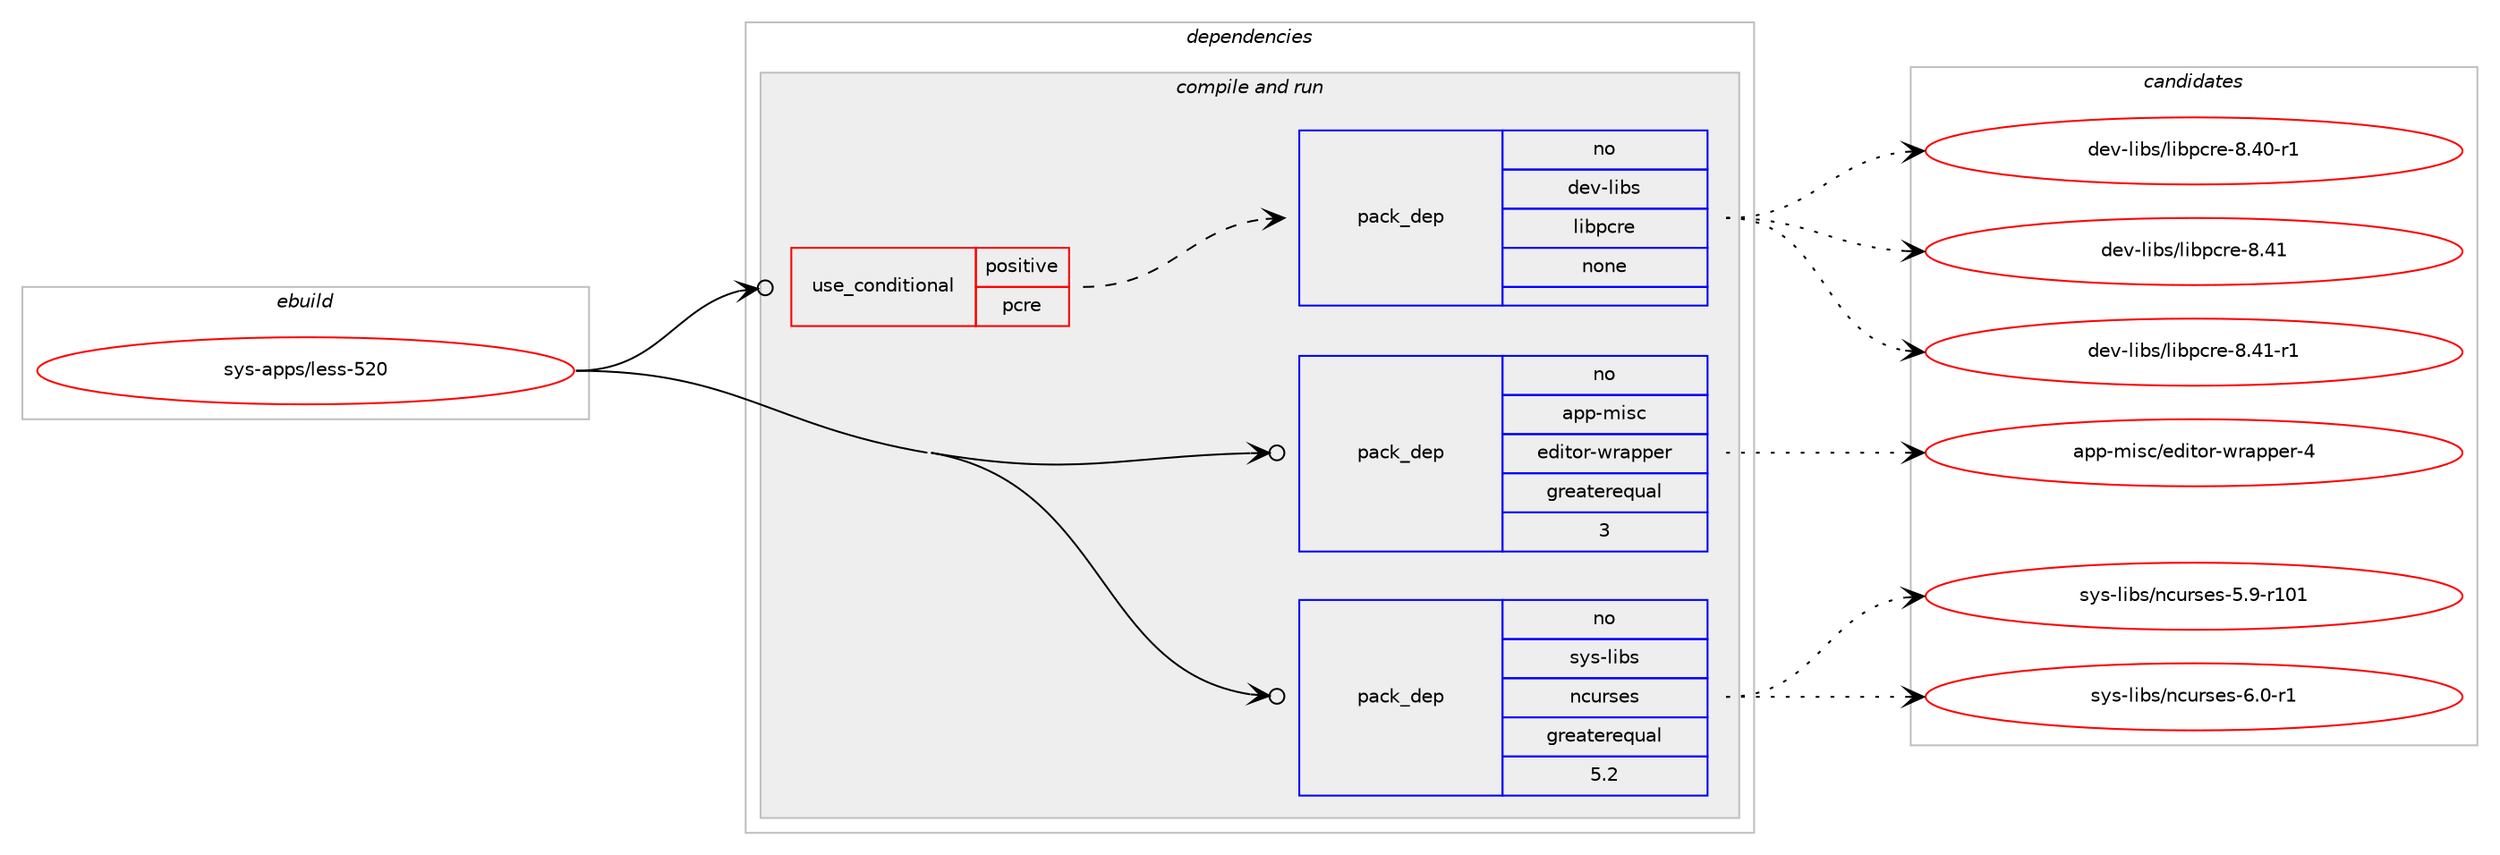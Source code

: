 digraph prolog {

# *************
# Graph options
# *************

newrank=true;
concentrate=true;
compound=true;
graph [rankdir=LR,fontname=Helvetica,fontsize=10,ranksep=1.5];#, ranksep=2.5, nodesep=0.2];
edge  [arrowhead=vee];
node  [fontname=Helvetica,fontsize=10];

# **********
# The ebuild
# **********

subgraph cluster_leftcol {
color=gray;
rank=same;
label=<<i>ebuild</i>>;
id [label="sys-apps/less-520", color=red, width=4, href="../sys-apps/less-520.svg"];
}

# ****************
# The dependencies
# ****************

subgraph cluster_midcol {
color=gray;
label=<<i>dependencies</i>>;
subgraph cluster_compile {
fillcolor="#eeeeee";
style=filled;
label=<<i>compile</i>>;
}
subgraph cluster_compileandrun {
fillcolor="#eeeeee";
style=filled;
label=<<i>compile and run</i>>;
subgraph cond365 {
dependency4805 [label=<<TABLE BORDER="0" CELLBORDER="1" CELLSPACING="0" CELLPADDING="4"><TR><TD ROWSPAN="3" CELLPADDING="10">use_conditional</TD></TR><TR><TD>positive</TD></TR><TR><TD>pcre</TD></TR></TABLE>>, shape=none, color=red];
subgraph pack4423 {
dependency4806 [label=<<TABLE BORDER="0" CELLBORDER="1" CELLSPACING="0" CELLPADDING="4" WIDTH="220"><TR><TD ROWSPAN="6" CELLPADDING="30">pack_dep</TD></TR><TR><TD WIDTH="110">no</TD></TR><TR><TD>dev-libs</TD></TR><TR><TD>libpcre</TD></TR><TR><TD>none</TD></TR><TR><TD></TD></TR></TABLE>>, shape=none, color=blue];
}
dependency4805:e -> dependency4806:w [weight=20,style="dashed",arrowhead="vee"];
}
id:e -> dependency4805:w [weight=20,style="solid",arrowhead="odotvee"];
subgraph pack4424 {
dependency4807 [label=<<TABLE BORDER="0" CELLBORDER="1" CELLSPACING="0" CELLPADDING="4" WIDTH="220"><TR><TD ROWSPAN="6" CELLPADDING="30">pack_dep</TD></TR><TR><TD WIDTH="110">no</TD></TR><TR><TD>app-misc</TD></TR><TR><TD>editor-wrapper</TD></TR><TR><TD>greaterequal</TD></TR><TR><TD>3</TD></TR></TABLE>>, shape=none, color=blue];
}
id:e -> dependency4807:w [weight=20,style="solid",arrowhead="odotvee"];
subgraph pack4425 {
dependency4808 [label=<<TABLE BORDER="0" CELLBORDER="1" CELLSPACING="0" CELLPADDING="4" WIDTH="220"><TR><TD ROWSPAN="6" CELLPADDING="30">pack_dep</TD></TR><TR><TD WIDTH="110">no</TD></TR><TR><TD>sys-libs</TD></TR><TR><TD>ncurses</TD></TR><TR><TD>greaterequal</TD></TR><TR><TD>5.2</TD></TR></TABLE>>, shape=none, color=blue];
}
id:e -> dependency4808:w [weight=20,style="solid",arrowhead="odotvee"];
}
subgraph cluster_run {
fillcolor="#eeeeee";
style=filled;
label=<<i>run</i>>;
}
}

# **************
# The candidates
# **************

subgraph cluster_choices {
rank=same;
color=gray;
label=<<i>candidates</i>>;

subgraph choice4423 {
color=black;
nodesep=1;
choice100101118451081059811547108105981129911410145564652484511449 [label="dev-libs/libpcre-8.40-r1", color=red, width=4,href="../dev-libs/libpcre-8.40-r1.svg"];
choice10010111845108105981154710810598112991141014556465249 [label="dev-libs/libpcre-8.41", color=red, width=4,href="../dev-libs/libpcre-8.41.svg"];
choice100101118451081059811547108105981129911410145564652494511449 [label="dev-libs/libpcre-8.41-r1", color=red, width=4,href="../dev-libs/libpcre-8.41-r1.svg"];
dependency4806:e -> choice100101118451081059811547108105981129911410145564652484511449:w [style=dotted,weight="100"];
dependency4806:e -> choice10010111845108105981154710810598112991141014556465249:w [style=dotted,weight="100"];
dependency4806:e -> choice100101118451081059811547108105981129911410145564652494511449:w [style=dotted,weight="100"];
}
subgraph choice4424 {
color=black;
nodesep=1;
choice9711211245109105115994710110010511611111445119114971121121011144552 [label="app-misc/editor-wrapper-4", color=red, width=4,href="../app-misc/editor-wrapper-4.svg"];
dependency4807:e -> choice9711211245109105115994710110010511611111445119114971121121011144552:w [style=dotted,weight="100"];
}
subgraph choice4425 {
color=black;
nodesep=1;
choice115121115451081059811547110991171141151011154553465745114494849 [label="sys-libs/ncurses-5.9-r101", color=red, width=4,href="../sys-libs/ncurses-5.9-r101.svg"];
choice11512111545108105981154711099117114115101115455446484511449 [label="sys-libs/ncurses-6.0-r1", color=red, width=4,href="../sys-libs/ncurses-6.0-r1.svg"];
dependency4808:e -> choice115121115451081059811547110991171141151011154553465745114494849:w [style=dotted,weight="100"];
dependency4808:e -> choice11512111545108105981154711099117114115101115455446484511449:w [style=dotted,weight="100"];
}
}

}
